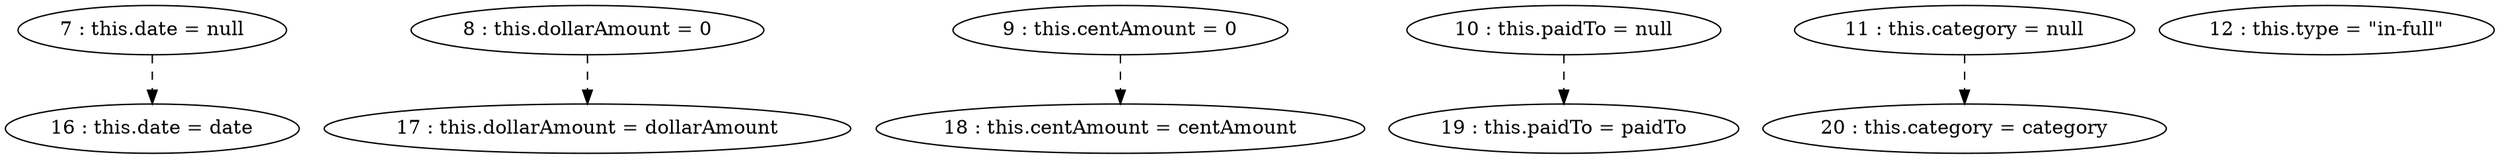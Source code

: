digraph G {
"7 : this.date = null"
"7 : this.date = null" -> "16 : this.date = date" [style=dashed]
"8 : this.dollarAmount = 0"
"8 : this.dollarAmount = 0" -> "17 : this.dollarAmount = dollarAmount" [style=dashed]
"9 : this.centAmount = 0"
"9 : this.centAmount = 0" -> "18 : this.centAmount = centAmount" [style=dashed]
"10 : this.paidTo = null"
"10 : this.paidTo = null" -> "19 : this.paidTo = paidTo" [style=dashed]
"11 : this.category = null"
"11 : this.category = null" -> "20 : this.category = category" [style=dashed]
"12 : this.type = \"in-full\""
"16 : this.date = date"
"17 : this.dollarAmount = dollarAmount"
"18 : this.centAmount = centAmount"
"19 : this.paidTo = paidTo"
"20 : this.category = category"
}